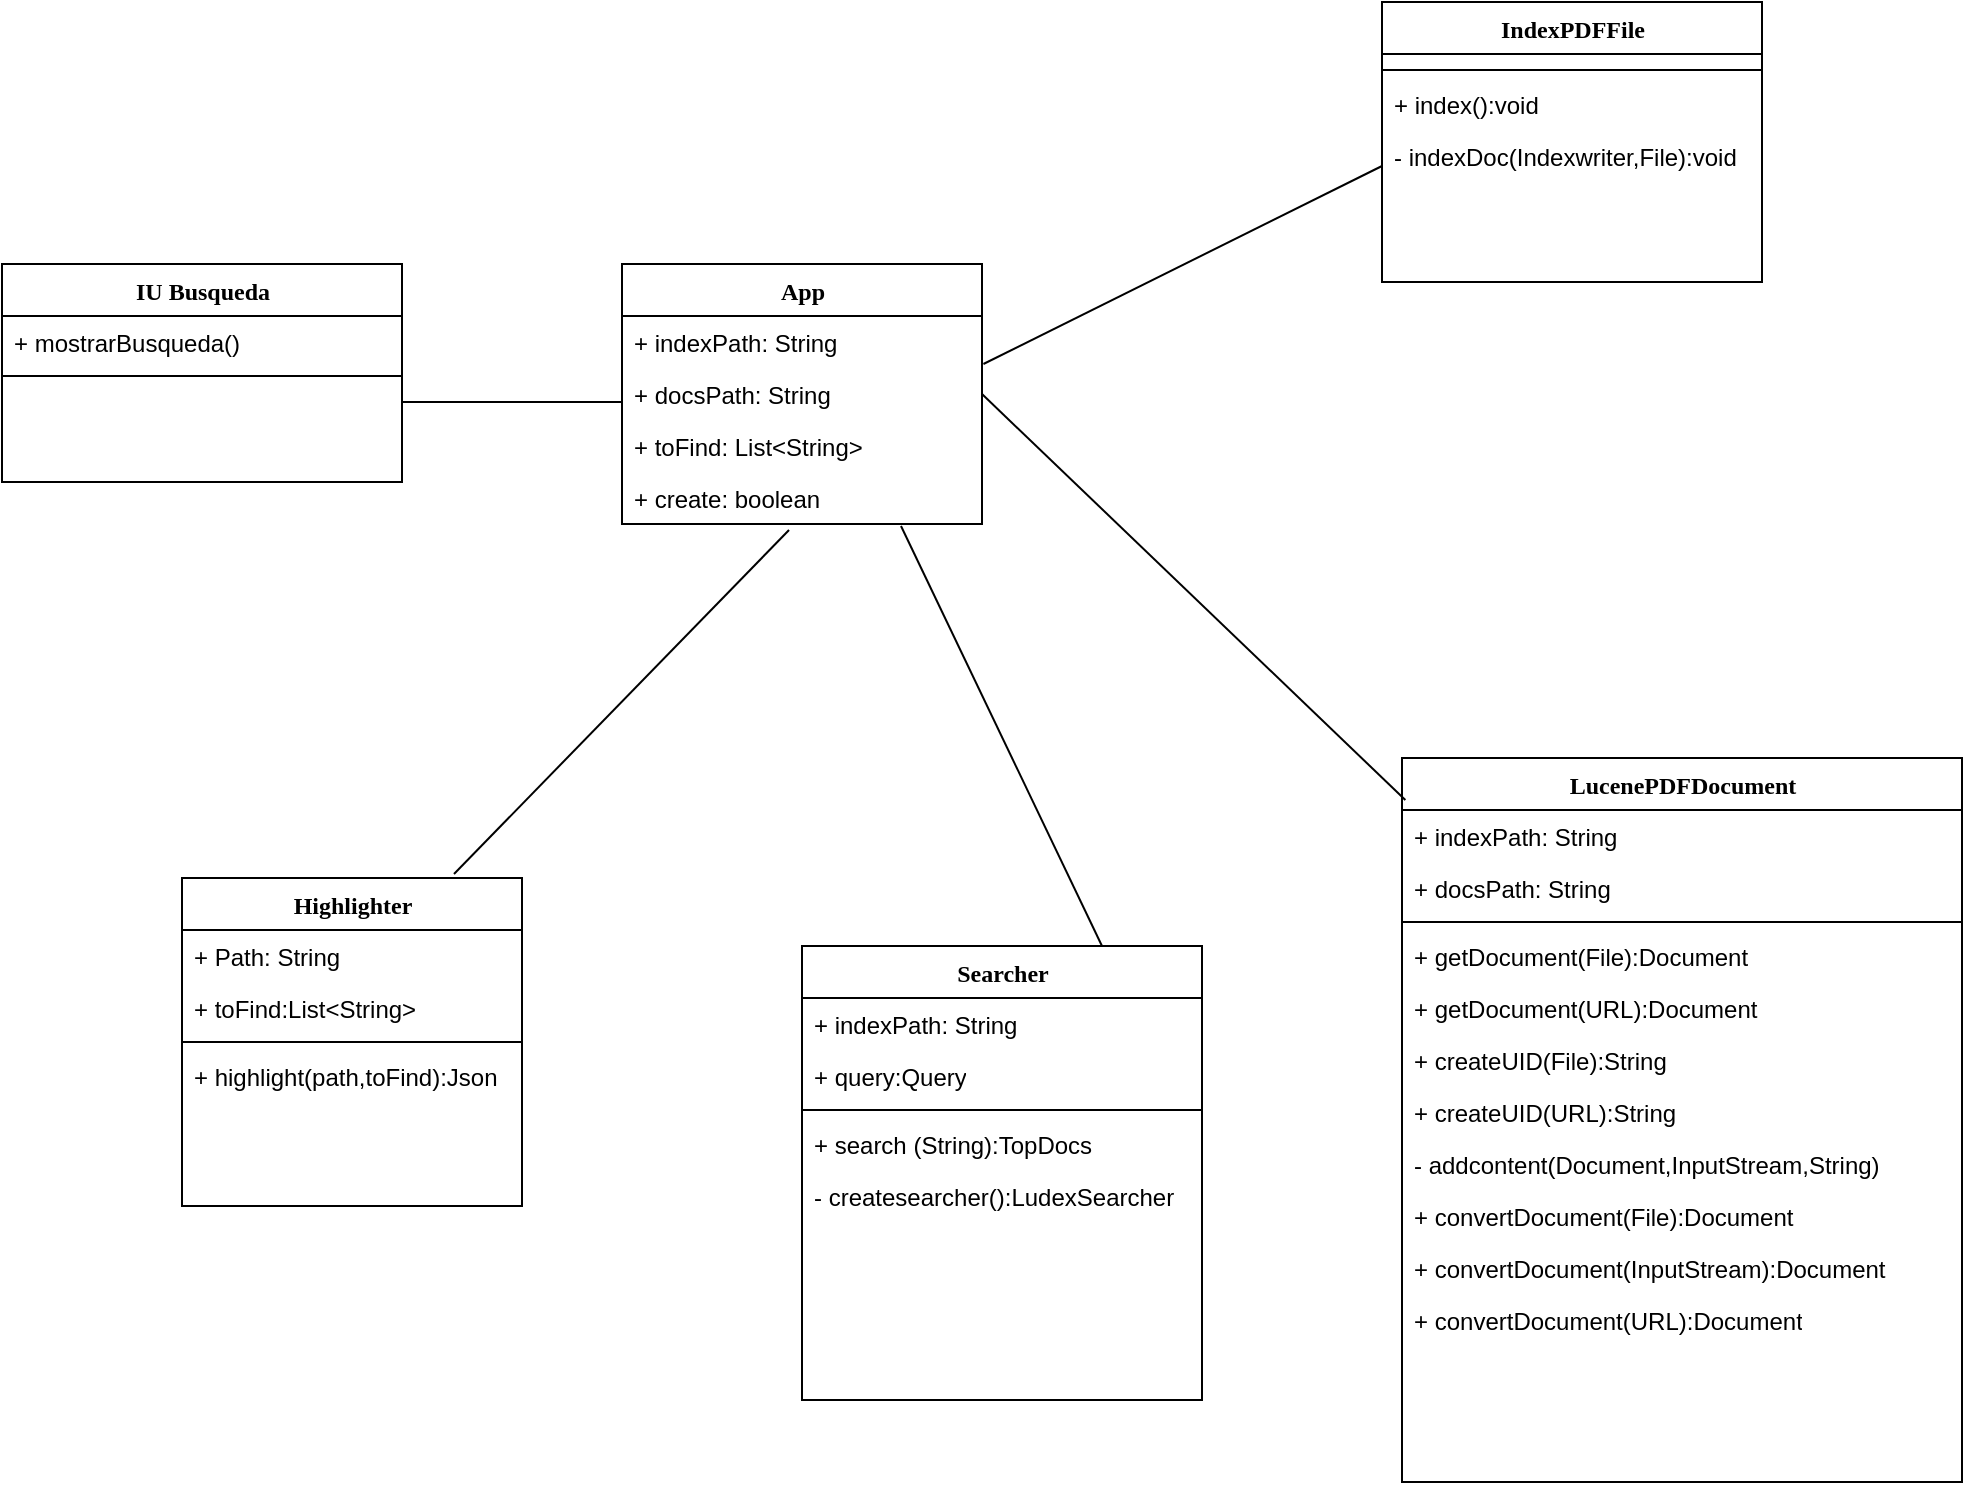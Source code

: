 <mxfile version="10.7.0" type="github"><diagram id="lXpW8H75rkReKVYu0KeG" name="Page-1"><mxGraphModel dx="1169" dy="841" grid="1" gridSize="10" guides="1" tooltips="1" connect="1" arrows="1" fold="1" page="1" pageScale="1" pageWidth="827" pageHeight="1169" math="0" shadow="0"><root><mxCell id="0"/><mxCell id="1" parent="0"/><mxCell id="MlSAh_2b6aSQhSAKrAvQ-1" value="IU Busqueda" style="swimlane;html=1;fontStyle=1;align=center;verticalAlign=top;childLayout=stackLayout;horizontal=1;startSize=26;horizontalStack=0;resizeParent=1;resizeLast=0;collapsible=1;marginBottom=0;swimlaneFillColor=#ffffff;rounded=0;shadow=0;comic=0;labelBackgroundColor=none;strokeColor=#000000;strokeWidth=1;fillColor=none;fontFamily=Verdana;fontSize=12;fontColor=#000000;" parent="1" vertex="1"><mxGeometry x="160" y="251" width="200" height="109" as="geometry"/></mxCell><mxCell id="MlSAh_2b6aSQhSAKrAvQ-3" value="+ mostrarBusqueda()" style="text;html=1;strokeColor=none;fillColor=none;align=left;verticalAlign=top;spacingLeft=4;spacingRight=4;whiteSpace=wrap;overflow=hidden;rotatable=0;points=[[0,0.5],[1,0.5]];portConstraint=eastwest;" parent="MlSAh_2b6aSQhSAKrAvQ-1" vertex="1"><mxGeometry y="26" width="200" height="26" as="geometry"/></mxCell><mxCell id="MlSAh_2b6aSQhSAKrAvQ-4" value="" style="line;html=1;strokeWidth=1;fillColor=none;align=left;verticalAlign=middle;spacingTop=-1;spacingLeft=3;spacingRight=3;rotatable=0;labelPosition=right;points=[];portConstraint=eastwest;" parent="MlSAh_2b6aSQhSAKrAvQ-1" vertex="1"><mxGeometry y="52" width="200" height="8" as="geometry"/></mxCell><mxCell id="MlSAh_2b6aSQhSAKrAvQ-51" value="Highlighter" style="swimlane;html=1;fontStyle=1;align=center;verticalAlign=top;childLayout=stackLayout;horizontal=1;startSize=26;horizontalStack=0;resizeParent=1;resizeLast=0;collapsible=1;marginBottom=0;swimlaneFillColor=#ffffff;rounded=0;shadow=0;comic=0;labelBackgroundColor=none;strokeColor=#000000;strokeWidth=1;fillColor=none;fontFamily=Verdana;fontSize=12;fontColor=#000000;" parent="1" vertex="1"><mxGeometry x="250" y="558" width="170" height="164" as="geometry"/></mxCell><mxCell id="oySAB9KVQTpQ131mJV_N-36" value="+ Path: String" style="text;html=1;strokeColor=none;fillColor=none;align=left;verticalAlign=top;spacingLeft=4;spacingRight=4;whiteSpace=wrap;overflow=hidden;rotatable=0;points=[[0,0.5],[1,0.5]];portConstraint=eastwest;" parent="MlSAh_2b6aSQhSAKrAvQ-51" vertex="1"><mxGeometry y="26" width="170" height="26" as="geometry"/></mxCell><mxCell id="oySAB9KVQTpQ131mJV_N-35" value="+ toFind:List&amp;lt;String&amp;gt;" style="text;html=1;strokeColor=none;fillColor=none;align=left;verticalAlign=top;spacingLeft=4;spacingRight=4;whiteSpace=wrap;overflow=hidden;rotatable=0;points=[[0,0.5],[1,0.5]];portConstraint=eastwest;" parent="MlSAh_2b6aSQhSAKrAvQ-51" vertex="1"><mxGeometry y="52" width="170" height="26" as="geometry"/></mxCell><mxCell id="MlSAh_2b6aSQhSAKrAvQ-54" value="" style="line;html=1;strokeWidth=1;fillColor=none;align=left;verticalAlign=middle;spacingTop=-1;spacingLeft=3;spacingRight=3;rotatable=0;labelPosition=right;points=[];portConstraint=eastwest;" parent="MlSAh_2b6aSQhSAKrAvQ-51" vertex="1"><mxGeometry y="78" width="170" height="8" as="geometry"/></mxCell><mxCell id="oySAB9KVQTpQ131mJV_N-37" value="+ highlight(path,toFind):Json" style="text;html=1;strokeColor=none;fillColor=none;align=left;verticalAlign=top;spacingLeft=4;spacingRight=4;whiteSpace=wrap;overflow=hidden;rotatable=0;points=[[0,0.5],[1,0.5]];portConstraint=eastwest;" parent="MlSAh_2b6aSQhSAKrAvQ-51" vertex="1"><mxGeometry y="86" width="170" height="26" as="geometry"/></mxCell><mxCell id="MlSAh_2b6aSQhSAKrAvQ-58" value="App" style="swimlane;html=1;fontStyle=1;align=center;verticalAlign=top;childLayout=stackLayout;horizontal=1;startSize=26;horizontalStack=0;resizeParent=1;resizeLast=0;collapsible=1;marginBottom=0;swimlaneFillColor=#ffffff;rounded=0;shadow=0;comic=0;labelBackgroundColor=none;strokeColor=#000000;strokeWidth=1;fillColor=none;fontFamily=Verdana;fontSize=12;fontColor=#000000;" parent="1" vertex="1"><mxGeometry x="470" y="251" width="180" height="130" as="geometry"/></mxCell><mxCell id="MlSAh_2b6aSQhSAKrAvQ-59" value="+ indexPath: String" style="text;html=1;strokeColor=none;fillColor=none;align=left;verticalAlign=top;spacingLeft=4;spacingRight=4;whiteSpace=wrap;overflow=hidden;rotatable=0;points=[[0,0.5],[1,0.5]];portConstraint=eastwest;" parent="MlSAh_2b6aSQhSAKrAvQ-58" vertex="1"><mxGeometry y="26" width="180" height="26" as="geometry"/></mxCell><mxCell id="MlSAh_2b6aSQhSAKrAvQ-60" value="+ docsPath: String" style="text;html=1;strokeColor=none;fillColor=none;align=left;verticalAlign=top;spacingLeft=4;spacingRight=4;whiteSpace=wrap;overflow=hidden;rotatable=0;points=[[0,0.5],[1,0.5]];portConstraint=eastwest;" parent="MlSAh_2b6aSQhSAKrAvQ-58" vertex="1"><mxGeometry y="52" width="180" height="26" as="geometry"/></mxCell><mxCell id="oySAB9KVQTpQ131mJV_N-3" value="+ toFind: List&amp;lt;String&amp;gt;&lt;br&gt;&lt;br&gt;" style="text;html=1;strokeColor=none;fillColor=none;align=left;verticalAlign=top;spacingLeft=4;spacingRight=4;whiteSpace=wrap;overflow=hidden;rotatable=0;points=[[0,0.5],[1,0.5]];portConstraint=eastwest;" parent="MlSAh_2b6aSQhSAKrAvQ-58" vertex="1"><mxGeometry y="78" width="180" height="26" as="geometry"/></mxCell><mxCell id="oySAB9KVQTpQ131mJV_N-4" value="+ create: boolean" style="text;html=1;strokeColor=none;fillColor=none;align=left;verticalAlign=top;spacingLeft=4;spacingRight=4;whiteSpace=wrap;overflow=hidden;rotatable=0;points=[[0,0.5],[1,0.5]];portConstraint=eastwest;" parent="MlSAh_2b6aSQhSAKrAvQ-58" vertex="1"><mxGeometry y="104" width="180" height="26" as="geometry"/></mxCell><mxCell id="oySAB9KVQTpQ131mJV_N-5" value="Searcher" style="swimlane;html=1;fontStyle=1;align=center;verticalAlign=top;childLayout=stackLayout;horizontal=1;startSize=26;horizontalStack=0;resizeParent=1;resizeLast=0;collapsible=1;marginBottom=0;swimlaneFillColor=#ffffff;rounded=0;shadow=0;comic=0;labelBackgroundColor=none;strokeColor=#000000;strokeWidth=1;fillColor=none;fontFamily=Verdana;fontSize=12;fontColor=#000000;" parent="1" vertex="1"><mxGeometry x="560" y="592" width="200" height="227" as="geometry"/></mxCell><mxCell id="oySAB9KVQTpQ131mJV_N-6" value="+ indexPath: String" style="text;html=1;strokeColor=none;fillColor=none;align=left;verticalAlign=top;spacingLeft=4;spacingRight=4;whiteSpace=wrap;overflow=hidden;rotatable=0;points=[[0,0.5],[1,0.5]];portConstraint=eastwest;" parent="oySAB9KVQTpQ131mJV_N-5" vertex="1"><mxGeometry y="26" width="200" height="26" as="geometry"/></mxCell><mxCell id="oySAB9KVQTpQ131mJV_N-7" value="+ query:Query" style="text;html=1;strokeColor=none;fillColor=none;align=left;verticalAlign=top;spacingLeft=4;spacingRight=4;whiteSpace=wrap;overflow=hidden;rotatable=0;points=[[0,0.5],[1,0.5]];portConstraint=eastwest;" parent="oySAB9KVQTpQ131mJV_N-5" vertex="1"><mxGeometry y="52" width="200" height="26" as="geometry"/></mxCell><mxCell id="oySAB9KVQTpQ131mJV_N-8" value="" style="line;html=1;strokeWidth=1;fillColor=none;align=left;verticalAlign=middle;spacingTop=-1;spacingLeft=3;spacingRight=3;rotatable=0;labelPosition=right;points=[];portConstraint=eastwest;" parent="oySAB9KVQTpQ131mJV_N-5" vertex="1"><mxGeometry y="78" width="200" height="8" as="geometry"/></mxCell><mxCell id="oySAB9KVQTpQ131mJV_N-9" value="+ search (String):TopDocs" style="text;html=1;strokeColor=none;fillColor=none;align=left;verticalAlign=top;spacingLeft=4;spacingRight=4;whiteSpace=wrap;overflow=hidden;rotatable=0;points=[[0,0.5],[1,0.5]];portConstraint=eastwest;" parent="oySAB9KVQTpQ131mJV_N-5" vertex="1"><mxGeometry y="86" width="200" height="26" as="geometry"/></mxCell><mxCell id="oySAB9KVQTpQ131mJV_N-10" value="- createsearcher():LudexSearcher" style="text;html=1;strokeColor=none;fillColor=none;align=left;verticalAlign=top;spacingLeft=4;spacingRight=4;whiteSpace=wrap;overflow=hidden;rotatable=0;points=[[0,0.5],[1,0.5]];portConstraint=eastwest;" parent="oySAB9KVQTpQ131mJV_N-5" vertex="1"><mxGeometry y="112" width="200" height="26" as="geometry"/></mxCell><mxCell id="oySAB9KVQTpQ131mJV_N-11" value="LucenePDFDocument" style="swimlane;html=1;fontStyle=1;align=center;verticalAlign=top;childLayout=stackLayout;horizontal=1;startSize=26;horizontalStack=0;resizeParent=1;resizeLast=0;collapsible=1;marginBottom=0;swimlaneFillColor=#ffffff;rounded=0;shadow=0;comic=0;labelBackgroundColor=none;strokeColor=#000000;strokeWidth=1;fillColor=none;fontFamily=Verdana;fontSize=12;fontColor=#000000;" parent="1" vertex="1"><mxGeometry x="860" y="498" width="280" height="362" as="geometry"/></mxCell><mxCell id="oySAB9KVQTpQ131mJV_N-18" value="+ indexPath: String" style="text;html=1;strokeColor=none;fillColor=none;align=left;verticalAlign=top;spacingLeft=4;spacingRight=4;whiteSpace=wrap;overflow=hidden;rotatable=0;points=[[0,0.5],[1,0.5]];portConstraint=eastwest;" parent="oySAB9KVQTpQ131mJV_N-11" vertex="1"><mxGeometry y="26" width="280" height="26" as="geometry"/></mxCell><mxCell id="oySAB9KVQTpQ131mJV_N-19" value="+ docsPath: String" style="text;html=1;strokeColor=none;fillColor=none;align=left;verticalAlign=top;spacingLeft=4;spacingRight=4;whiteSpace=wrap;overflow=hidden;rotatable=0;points=[[0,0.5],[1,0.5]];portConstraint=eastwest;" parent="oySAB9KVQTpQ131mJV_N-11" vertex="1"><mxGeometry y="52" width="280" height="26" as="geometry"/></mxCell><mxCell id="oySAB9KVQTpQ131mJV_N-14" value="" style="line;html=1;strokeWidth=1;fillColor=none;align=left;verticalAlign=middle;spacingTop=-1;spacingLeft=3;spacingRight=3;rotatable=0;labelPosition=right;points=[];portConstraint=eastwest;" parent="oySAB9KVQTpQ131mJV_N-11" vertex="1"><mxGeometry y="78" width="280" height="8" as="geometry"/></mxCell><mxCell id="oySAB9KVQTpQ131mJV_N-17" value="+ getDocument(File):Document" style="text;html=1;strokeColor=none;fillColor=none;align=left;verticalAlign=top;spacingLeft=4;spacingRight=4;whiteSpace=wrap;overflow=hidden;rotatable=0;points=[[0,0.5],[1,0.5]];portConstraint=eastwest;" parent="oySAB9KVQTpQ131mJV_N-11" vertex="1"><mxGeometry y="86" width="280" height="26" as="geometry"/></mxCell><mxCell id="oySAB9KVQTpQ131mJV_N-20" value="+ getDocument(URL):Document" style="text;html=1;strokeColor=none;fillColor=none;align=left;verticalAlign=top;spacingLeft=4;spacingRight=4;whiteSpace=wrap;overflow=hidden;rotatable=0;points=[[0,0.5],[1,0.5]];portConstraint=eastwest;" parent="oySAB9KVQTpQ131mJV_N-11" vertex="1"><mxGeometry y="112" width="280" height="26" as="geometry"/></mxCell><mxCell id="oySAB9KVQTpQ131mJV_N-16" value="+ createUID(File):String" style="text;html=1;strokeColor=none;fillColor=none;align=left;verticalAlign=top;spacingLeft=4;spacingRight=4;whiteSpace=wrap;overflow=hidden;rotatable=0;points=[[0,0.5],[1,0.5]];portConstraint=eastwest;" parent="oySAB9KVQTpQ131mJV_N-11" vertex="1"><mxGeometry y="138" width="280" height="26" as="geometry"/></mxCell><mxCell id="oySAB9KVQTpQ131mJV_N-21" value="+ createUID(URL):String" style="text;html=1;strokeColor=none;fillColor=none;align=left;verticalAlign=top;spacingLeft=4;spacingRight=4;whiteSpace=wrap;overflow=hidden;rotatable=0;points=[[0,0.5],[1,0.5]];portConstraint=eastwest;" parent="oySAB9KVQTpQ131mJV_N-11" vertex="1"><mxGeometry y="164" width="280" height="26" as="geometry"/></mxCell><mxCell id="oySAB9KVQTpQ131mJV_N-22" value="- addcontent(Document,InputStream,String)" style="text;html=1;strokeColor=none;fillColor=none;align=left;verticalAlign=top;spacingLeft=4;spacingRight=4;whiteSpace=wrap;overflow=hidden;rotatable=0;points=[[0,0.5],[1,0.5]];portConstraint=eastwest;" parent="oySAB9KVQTpQ131mJV_N-11" vertex="1"><mxGeometry y="190" width="280" height="26" as="geometry"/></mxCell><mxCell id="oySAB9KVQTpQ131mJV_N-23" value="+ convertDocument(File):Document" style="text;html=1;strokeColor=none;fillColor=none;align=left;verticalAlign=top;spacingLeft=4;spacingRight=4;whiteSpace=wrap;overflow=hidden;rotatable=0;points=[[0,0.5],[1,0.5]];portConstraint=eastwest;" parent="oySAB9KVQTpQ131mJV_N-11" vertex="1"><mxGeometry y="216" width="280" height="26" as="geometry"/></mxCell><mxCell id="oySAB9KVQTpQ131mJV_N-25" value="+ convertDocument(InputStream):Document" style="text;html=1;strokeColor=none;fillColor=none;align=left;verticalAlign=top;spacingLeft=4;spacingRight=4;whiteSpace=wrap;overflow=hidden;rotatable=0;points=[[0,0.5],[1,0.5]];portConstraint=eastwest;" parent="oySAB9KVQTpQ131mJV_N-11" vertex="1"><mxGeometry y="242" width="280" height="26" as="geometry"/></mxCell><mxCell id="oySAB9KVQTpQ131mJV_N-26" value="+ convertDocument(URL):Document" style="text;html=1;strokeColor=none;fillColor=none;align=left;verticalAlign=top;spacingLeft=4;spacingRight=4;whiteSpace=wrap;overflow=hidden;rotatable=0;points=[[0,0.5],[1,0.5]];portConstraint=eastwest;" parent="oySAB9KVQTpQ131mJV_N-11" vertex="1"><mxGeometry y="268" width="280" height="26" as="geometry"/></mxCell><mxCell id="oySAB9KVQTpQ131mJV_N-28" value="IndexPDFFile" style="swimlane;html=1;fontStyle=1;align=center;verticalAlign=top;childLayout=stackLayout;horizontal=1;startSize=26;horizontalStack=0;resizeParent=1;resizeLast=0;collapsible=1;marginBottom=0;swimlaneFillColor=#ffffff;rounded=0;shadow=0;comic=0;labelBackgroundColor=none;strokeColor=#000000;strokeWidth=1;fillColor=none;fontFamily=Verdana;fontSize=12;fontColor=#000000;" parent="1" vertex="1"><mxGeometry x="850" y="120" width="190" height="140" as="geometry"/></mxCell><mxCell id="oySAB9KVQTpQ131mJV_N-29" value="resultado: String" style="text;html=1;strokeColor=none;fillColor=none;align=left;verticalAlign=top;spacingLeft=4;spacingRight=4;whiteSpace=wrap;overflow=hidden;rotatable=0;points=[[0,0.5],[1,0.5]];portConstraint=eastwest;" parent="oySAB9KVQTpQ131mJV_N-28" vertex="1"><mxGeometry y="26" width="190" height="4" as="geometry"/></mxCell><mxCell id="oySAB9KVQTpQ131mJV_N-30" value="" style="line;html=1;strokeWidth=1;fillColor=none;align=left;verticalAlign=middle;spacingTop=-1;spacingLeft=3;spacingRight=3;rotatable=0;labelPosition=right;points=[];portConstraint=eastwest;" parent="oySAB9KVQTpQ131mJV_N-28" vertex="1"><mxGeometry y="30" width="190" height="8" as="geometry"/></mxCell><mxCell id="oySAB9KVQTpQ131mJV_N-33" value="+ index():void" style="text;html=1;strokeColor=none;fillColor=none;align=left;verticalAlign=top;spacingLeft=4;spacingRight=4;whiteSpace=wrap;overflow=hidden;rotatable=0;points=[[0,0.5],[1,0.5]];portConstraint=eastwest;" parent="oySAB9KVQTpQ131mJV_N-28" vertex="1"><mxGeometry y="38" width="190" height="26" as="geometry"/></mxCell><mxCell id="oySAB9KVQTpQ131mJV_N-34" value="&lt;font style=&quot;font-size: 12px&quot;&gt;- indexDoc(Indexwriter,File):void&lt;/font&gt;" style="text;html=1;strokeColor=none;fillColor=none;align=left;verticalAlign=top;spacingLeft=4;spacingRight=4;whiteSpace=wrap;overflow=hidden;rotatable=0;points=[[0,0.5],[1,0.5]];portConstraint=eastwest;" parent="oySAB9KVQTpQ131mJV_N-28" vertex="1"><mxGeometry y="64" width="190" height="36" as="geometry"/></mxCell><mxCell id="oySAB9KVQTpQ131mJV_N-40" value="" style="endArrow=none;html=1;entryX=0.464;entryY=1.115;entryDx=0;entryDy=0;entryPerimeter=0;exitX=0.8;exitY=-0.012;exitDx=0;exitDy=0;exitPerimeter=0;" parent="1" source="MlSAh_2b6aSQhSAKrAvQ-51" target="oySAB9KVQTpQ131mJV_N-4" edge="1"><mxGeometry width="50" height="50" relative="1" as="geometry"><mxPoint x="220" y="643" as="sourcePoint"/><mxPoint x="280" y="603" as="targetPoint"/></mxGeometry></mxCell><mxCell id="oySAB9KVQTpQ131mJV_N-47" value="" style="endArrow=none;html=1;exitX=0.75;exitY=0;exitDx=0;exitDy=0;entryX=0.775;entryY=1.038;entryDx=0;entryDy=0;entryPerimeter=0;" parent="1" source="oySAB9KVQTpQ131mJV_N-5" target="oySAB9KVQTpQ131mJV_N-4" edge="1"><mxGeometry width="50" height="50" relative="1" as="geometry"><mxPoint x="690" y="470" as="sourcePoint"/><mxPoint x="690" y="400" as="targetPoint"/></mxGeometry></mxCell><mxCell id="oySAB9KVQTpQ131mJV_N-50" value="" style="endArrow=none;html=1;exitX=1.004;exitY=0.923;exitDx=0;exitDy=0;exitPerimeter=0;entryX=0;entryY=0.5;entryDx=0;entryDy=0;" parent="1" source="MlSAh_2b6aSQhSAKrAvQ-59" target="oySAB9KVQTpQ131mJV_N-34" edge="1"><mxGeometry width="50" height="50" relative="1" as="geometry"><mxPoint x="780" y="270" as="sourcePoint"/><mxPoint x="830" y="220" as="targetPoint"/></mxGeometry></mxCell><mxCell id="oySAB9KVQTpQ131mJV_N-51" value="" style="endArrow=none;html=1;entryX=0.006;entryY=0.058;entryDx=0;entryDy=0;entryPerimeter=0;exitX=1;exitY=0.5;exitDx=0;exitDy=0;" parent="1" target="oySAB9KVQTpQ131mJV_N-11" edge="1" source="MlSAh_2b6aSQhSAKrAvQ-60"><mxGeometry width="50" height="50" relative="1" as="geometry"><mxPoint x="750" y="330" as="sourcePoint"/><mxPoint x="1000" y="490" as="targetPoint"/><Array as="points"/></mxGeometry></mxCell><mxCell id="oySAB9KVQTpQ131mJV_N-58" value="" style="endArrow=none;html=1;entryX=0;entryY=0.654;entryDx=0;entryDy=0;entryPerimeter=0;" parent="1" target="MlSAh_2b6aSQhSAKrAvQ-60" edge="1"><mxGeometry width="50" height="50" relative="1" as="geometry"><mxPoint x="360" y="320" as="sourcePoint"/><mxPoint x="460" y="320" as="targetPoint"/><Array as="points"/></mxGeometry></mxCell></root></mxGraphModel></diagram></mxfile>